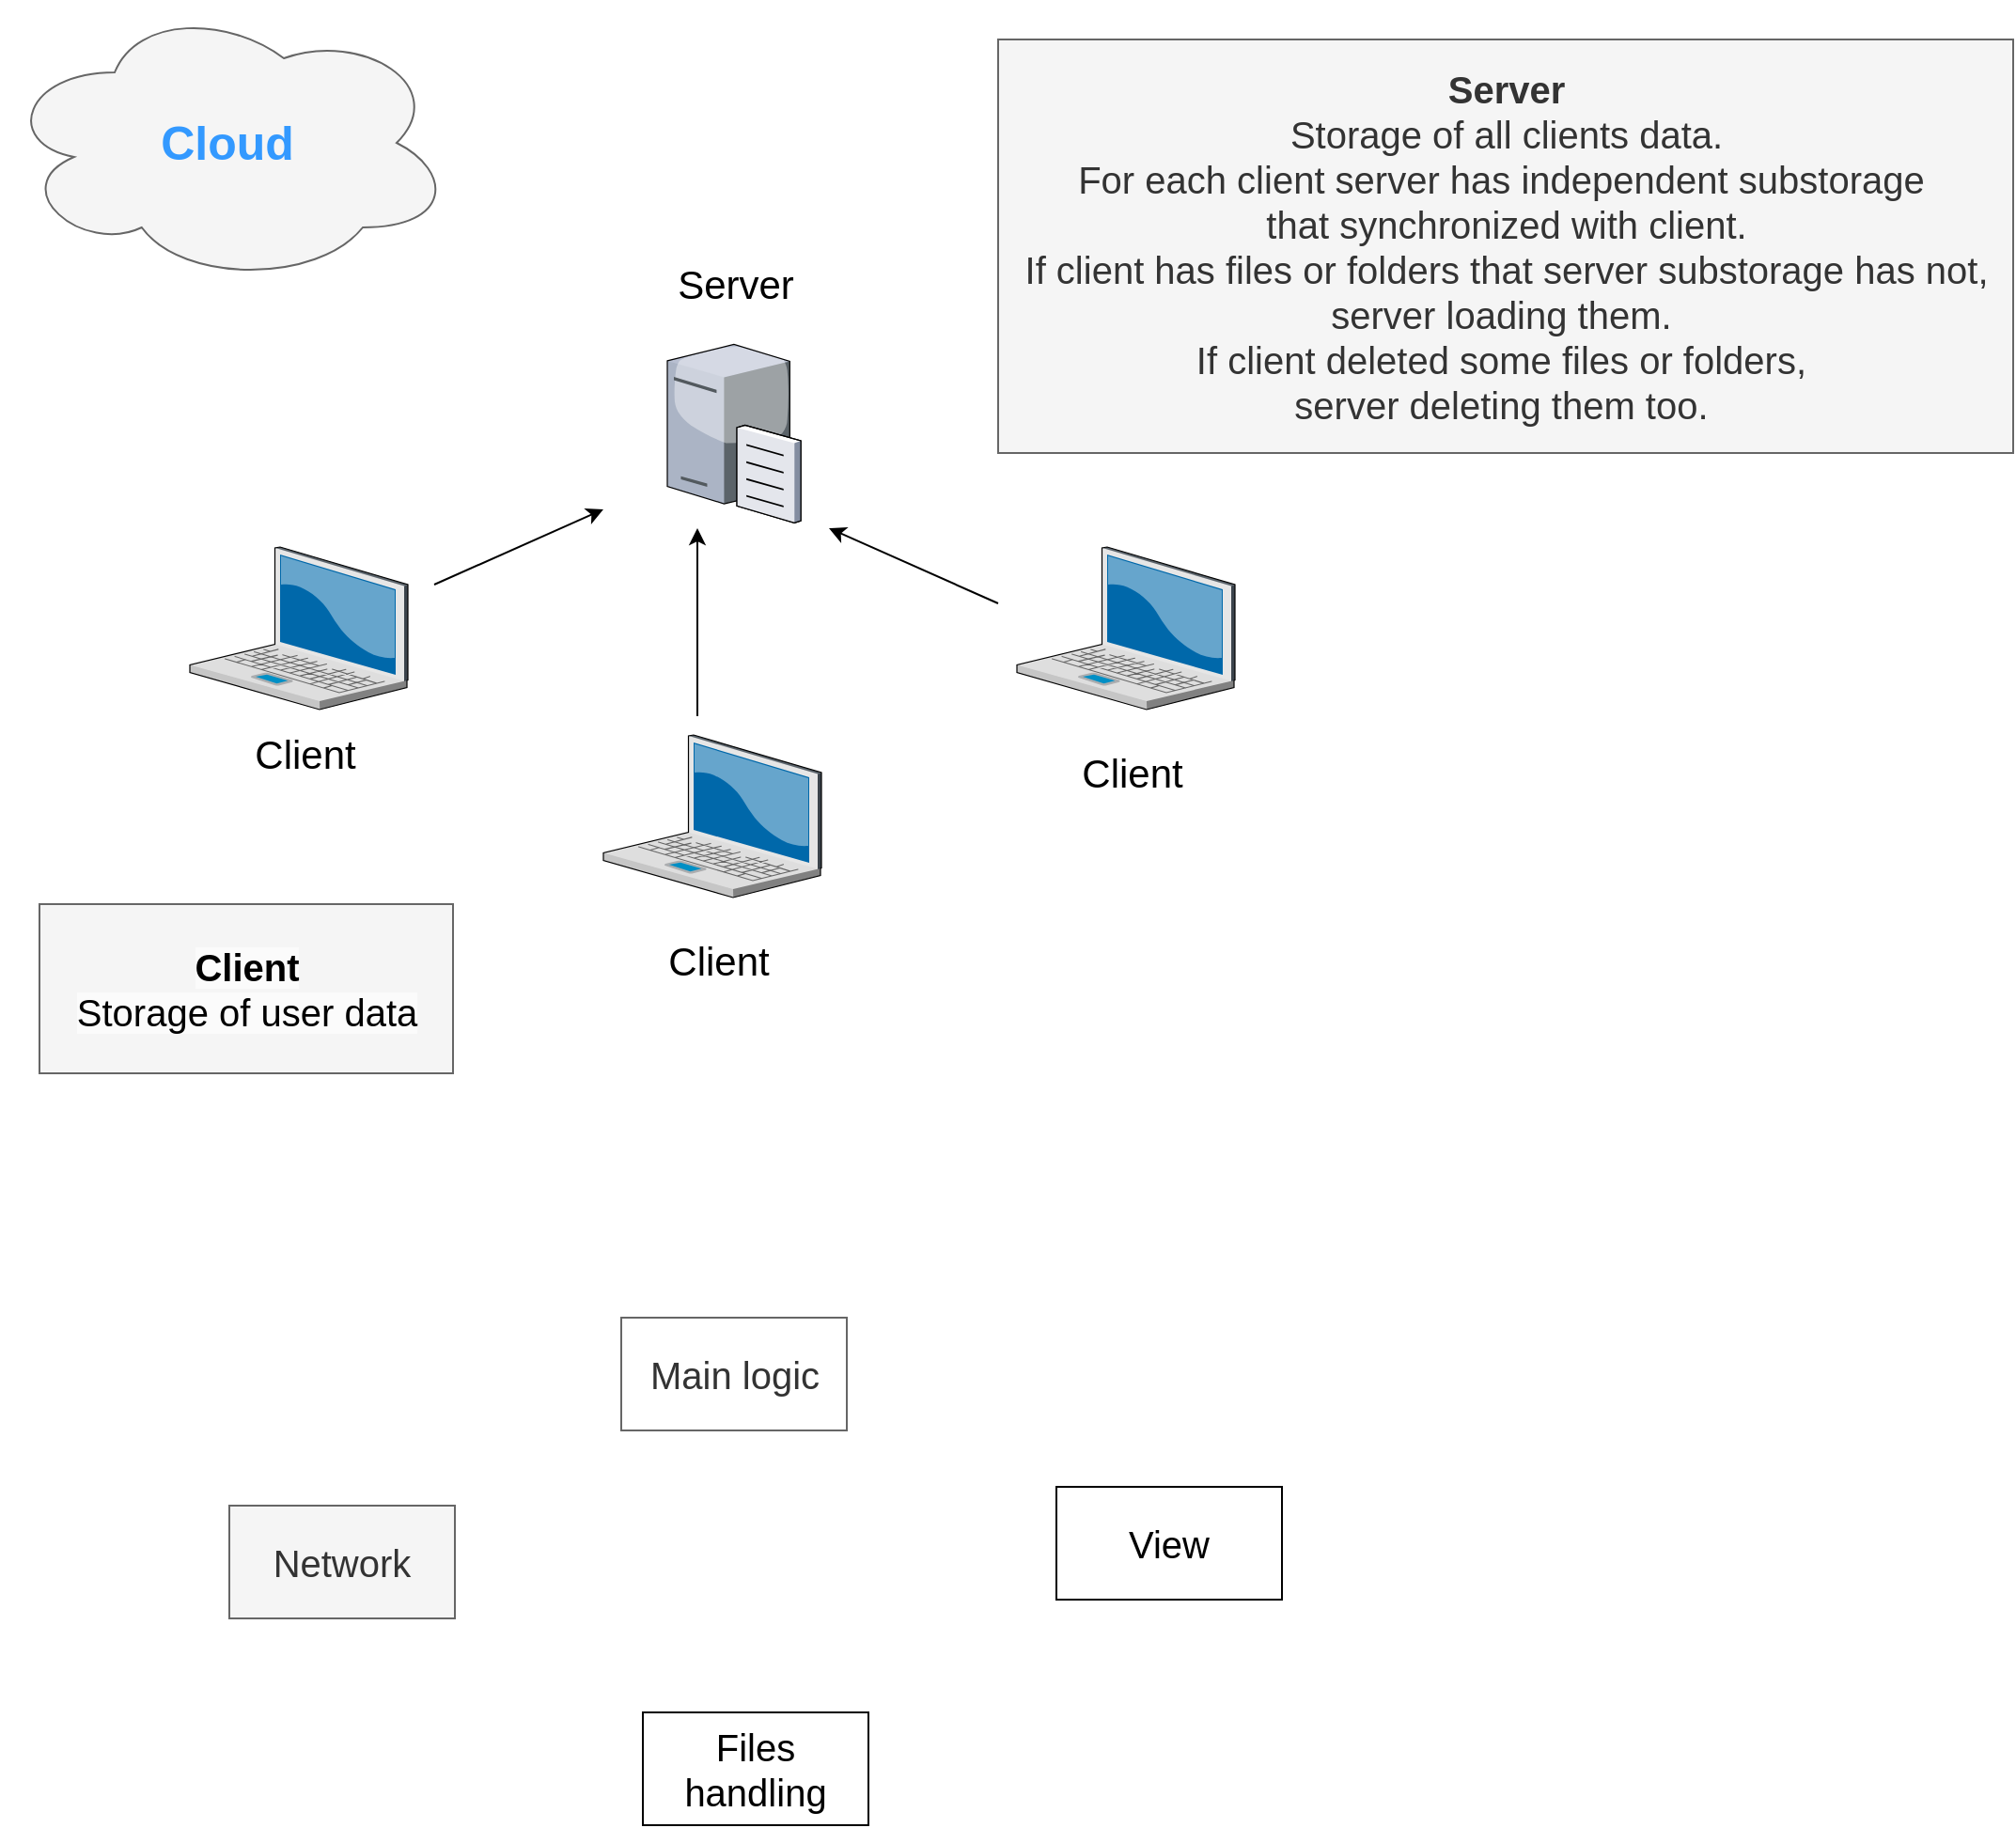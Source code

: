 <mxfile version="20.7.4" type="device"><diagram id="Oc1r27CPYmS1IcjOMkMa" name="Page-1"><mxGraphModel dx="2440" dy="1371" grid="1" gridSize="10" guides="1" tooltips="1" connect="1" arrows="1" fold="1" page="1" pageScale="1" pageWidth="850" pageHeight="1100" math="0" shadow="0"><root><mxCell id="0"/><mxCell id="1" parent="0"/><mxCell id="4UUmyZXFji3ObukxtJmO-1" value="&lt;h1&gt;&lt;font color=&quot;#3399ff&quot; style=&quot;font-size: 25px;&quot;&gt;Cloud&lt;/font&gt;&lt;/h1&gt;" style="ellipse;shape=cloud;whiteSpace=wrap;html=1;fillColor=#f5f5f5;fontColor=#333333;strokeColor=#666666;" vertex="1" parent="1"><mxGeometry width="240" height="150" as="geometry"/></mxCell><mxCell id="4UUmyZXFji3ObukxtJmO-3" value="" style="verticalLabelPosition=bottom;sketch=0;aspect=fixed;html=1;verticalAlign=top;strokeColor=none;align=center;outlineConnect=0;shape=mxgraph.citrix.file_server;fontSize=17;fontColor=#000000;" vertex="1" parent="1"><mxGeometry x="354" y="180" width="71" height="97" as="geometry"/></mxCell><mxCell id="4UUmyZXFji3ObukxtJmO-4" value="" style="verticalLabelPosition=bottom;sketch=0;aspect=fixed;html=1;verticalAlign=top;strokeColor=none;align=center;outlineConnect=0;shape=mxgraph.citrix.laptop_2;fontSize=17;fontColor=#000000;" vertex="1" parent="1"><mxGeometry x="100" y="290" width="116" height="86.5" as="geometry"/></mxCell><mxCell id="4UUmyZXFji3ObukxtJmO-6" value="" style="verticalLabelPosition=bottom;sketch=0;aspect=fixed;html=1;verticalAlign=top;strokeColor=none;align=center;outlineConnect=0;shape=mxgraph.citrix.laptop_2;fontSize=17;fontColor=#000000;" vertex="1" parent="1"><mxGeometry x="320" y="390" width="116" height="86.5" as="geometry"/></mxCell><mxCell id="4UUmyZXFji3ObukxtJmO-7" value="" style="verticalLabelPosition=bottom;sketch=0;aspect=fixed;html=1;verticalAlign=top;strokeColor=none;align=center;outlineConnect=0;shape=mxgraph.citrix.laptop_2;fontSize=17;fontColor=#000000;" vertex="1" parent="1"><mxGeometry x="540" y="290" width="116" height="86.5" as="geometry"/></mxCell><mxCell id="4UUmyZXFji3ObukxtJmO-9" value="Server" style="text;html=1;align=center;verticalAlign=middle;resizable=0;points=[];autosize=1;strokeColor=none;fillColor=none;fontSize=21;fontColor=#000000;" vertex="1" parent="1"><mxGeometry x="344.5" y="130" width="90" height="40" as="geometry"/></mxCell><mxCell id="4UUmyZXFji3ObukxtJmO-11" value="Client" style="text;html=1;align=center;verticalAlign=middle;resizable=0;points=[];autosize=1;strokeColor=none;fillColor=none;fontSize=21;fontColor=#000000;" vertex="1" parent="1"><mxGeometry x="121" y="380" width="80" height="40" as="geometry"/></mxCell><mxCell id="4UUmyZXFji3ObukxtJmO-12" value="Client" style="text;html=1;align=center;verticalAlign=middle;resizable=0;points=[];autosize=1;strokeColor=none;fillColor=none;fontSize=21;fontColor=#000000;" vertex="1" parent="1"><mxGeometry x="561" y="390" width="80" height="40" as="geometry"/></mxCell><mxCell id="4UUmyZXFji3ObukxtJmO-13" value="Client" style="text;html=1;align=center;verticalAlign=middle;resizable=0;points=[];autosize=1;strokeColor=none;fillColor=none;fontSize=21;fontColor=#000000;" vertex="1" parent="1"><mxGeometry x="341" y="490" width="80" height="40" as="geometry"/></mxCell><mxCell id="4UUmyZXFji3ObukxtJmO-15" value="" style="endArrow=classic;html=1;rounded=0;fontSize=21;fontColor=#000000;" edge="1" parent="1"><mxGeometry width="50" height="50" relative="1" as="geometry"><mxPoint x="370" y="380" as="sourcePoint"/><mxPoint x="370" y="280" as="targetPoint"/></mxGeometry></mxCell><mxCell id="4UUmyZXFji3ObukxtJmO-16" value="" style="endArrow=classic;html=1;rounded=0;fontSize=21;fontColor=#000000;" edge="1" parent="1"><mxGeometry width="50" height="50" relative="1" as="geometry"><mxPoint x="530" y="320" as="sourcePoint"/><mxPoint x="440" y="280" as="targetPoint"/></mxGeometry></mxCell><mxCell id="4UUmyZXFji3ObukxtJmO-17" value="" style="endArrow=classic;html=1;rounded=0;fontSize=21;fontColor=#000000;" edge="1" parent="1"><mxGeometry x="1" y="143" width="50" height="50" relative="1" as="geometry"><mxPoint x="230" y="310" as="sourcePoint"/><mxPoint x="320" y="270" as="targetPoint"/><mxPoint x="3" y="-30" as="offset"/></mxGeometry></mxCell><mxCell id="4UUmyZXFji3ObukxtJmO-29" value="&lt;div style=&quot;&quot;&gt;&lt;span style=&quot;background-color: initial;&quot;&gt;&lt;b&gt;Server&lt;/b&gt;&lt;/span&gt;&lt;/div&gt;&lt;span style=&quot;&quot;&gt;&lt;div style=&quot;&quot;&gt;&lt;span style=&quot;background-color: initial;&quot;&gt;Storage of all clients data.&lt;/span&gt;&lt;/div&gt;&lt;div style=&quot;&quot;&gt;&lt;span style=&quot;background-color: initial;&quot;&gt;For each client server has&amp;nbsp;&lt;/span&gt;&lt;span style=&quot;background-color: initial;&quot;&gt;independent substorage&amp;nbsp;&lt;/span&gt;&lt;/div&gt;&lt;div style=&quot;&quot;&gt;&lt;span style=&quot;background-color: initial;&quot;&gt;that synchronized with client.&lt;/span&gt;&lt;/div&gt;&lt;div style=&quot;&quot;&gt;&lt;span style=&quot;background-color: initial;&quot;&gt;If client has files or folders that server substorage has not,&lt;/span&gt;&lt;/div&gt;&lt;div style=&quot;&quot;&gt;&lt;span style=&quot;background-color: initial;&quot;&gt;server loading them.&amp;nbsp;&lt;/span&gt;&lt;/div&gt;&lt;div style=&quot;&quot;&gt;&lt;span style=&quot;background-color: initial;&quot;&gt;If client deleted some files or folders,&amp;nbsp;&lt;/span&gt;&lt;/div&gt;&lt;div style=&quot;&quot;&gt;&lt;span style=&quot;background-color: initial;&quot;&gt;server deleting them too.&amp;nbsp;&lt;/span&gt;&lt;/div&gt;&lt;/span&gt;" style="html=1;fontSize=20;fontColor=#333333;align=center;fillColor=#f5f5f5;strokeColor=#666666;" vertex="1" parent="1"><mxGeometry x="530" y="20" width="540" height="220" as="geometry"/></mxCell><mxCell id="4UUmyZXFji3ObukxtJmO-30" value="&lt;span style=&quot;color: rgb(0, 0, 0); font-family: Helvetica; font-size: 20px; font-style: normal; font-variant-ligatures: normal; font-variant-caps: normal; letter-spacing: normal; orphans: 2; text-align: center; text-indent: 0px; text-transform: none; widows: 2; word-spacing: 0px; -webkit-text-stroke-width: 0px; background-color: rgb(251, 251, 251); text-decoration-thickness: initial; text-decoration-style: initial; text-decoration-color: initial; float: none; display: inline !important;&quot;&gt;&lt;b&gt;Client&lt;/b&gt;&lt;br&gt;Storage of user data&lt;/span&gt;" style="html=1;fontSize=20;fontColor=#333333;align=center;fillColor=#f5f5f5;strokeColor=#666666;" vertex="1" parent="1"><mxGeometry x="20" y="480" width="220" height="90" as="geometry"/></mxCell><mxCell id="4UUmyZXFji3ObukxtJmO-32" value="Main logic" style="rounded=0;whiteSpace=wrap;html=1;fontSize=20;fillColor=#FFFFFF;strokeColor=#666666;fontColor=#333333;" vertex="1" parent="1"><mxGeometry x="329.5" y="700" width="120" height="60" as="geometry"/></mxCell><mxCell id="4UUmyZXFji3ObukxtJmO-33" value="Network" style="rounded=0;whiteSpace=wrap;html=1;fontSize=20;fontColor=#333333;fillColor=#f5f5f5;strokeColor=#666666;" vertex="1" parent="1"><mxGeometry x="121" y="800" width="120" height="60" as="geometry"/></mxCell><mxCell id="4UUmyZXFji3ObukxtJmO-34" value="View" style="rounded=0;whiteSpace=wrap;html=1;fontSize=20;fontColor=#000000;" vertex="1" parent="1"><mxGeometry x="561" y="790" width="120" height="60" as="geometry"/></mxCell><mxCell id="4UUmyZXFji3ObukxtJmO-35" value="Files handling" style="rounded=0;whiteSpace=wrap;html=1;fontSize=20;fontColor=#000000;" vertex="1" parent="1"><mxGeometry x="341" y="910" width="120" height="60" as="geometry"/></mxCell></root></mxGraphModel></diagram></mxfile>